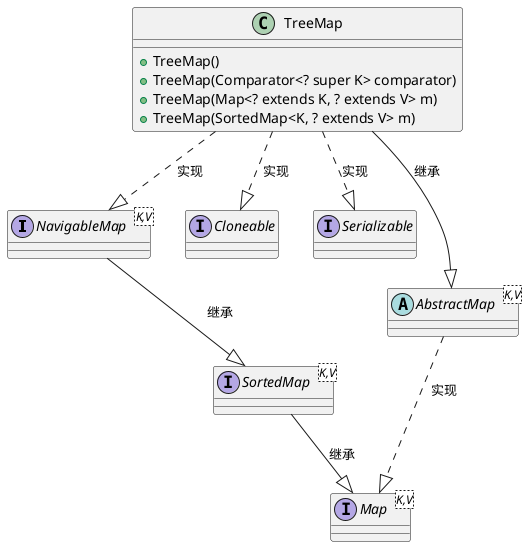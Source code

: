 @startuml TreeMap
interface NavigableMap<K,V> 
interface SortedMap<K,V>
interface Map<K,V>
interface Cloneable
interface Serializable

abstract class AbstractMap<K,V>

class TreeMap{
    + TreeMap()
    + TreeMap(Comparator<? super K> comparator)
    + TreeMap(Map<? extends K, ? extends V> m)
    + TreeMap(SortedMap<K, ? extends V> m)
}

NavigableMap --|> SortedMap :继承
SortedMap --|> Map  :继承


AbstractMap ..|> Map :实现

TreeMap --|> AbstractMap :继承
TreeMap ..|> NavigableMap :实现
TreeMap ..|> Cloneable :实现
TreeMap ..|> Serializable :实现
@enduml